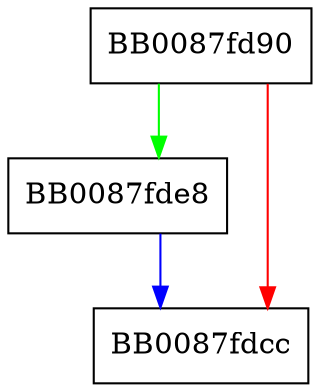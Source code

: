 digraph _IO_file_xsgetn_maybe_mmap {
  node [shape="box"];
  graph [splines=ortho];
  BB0087fd90 -> BB0087fde8 [color="green"];
  BB0087fd90 -> BB0087fdcc [color="red"];
  BB0087fde8 -> BB0087fdcc [color="blue"];
}